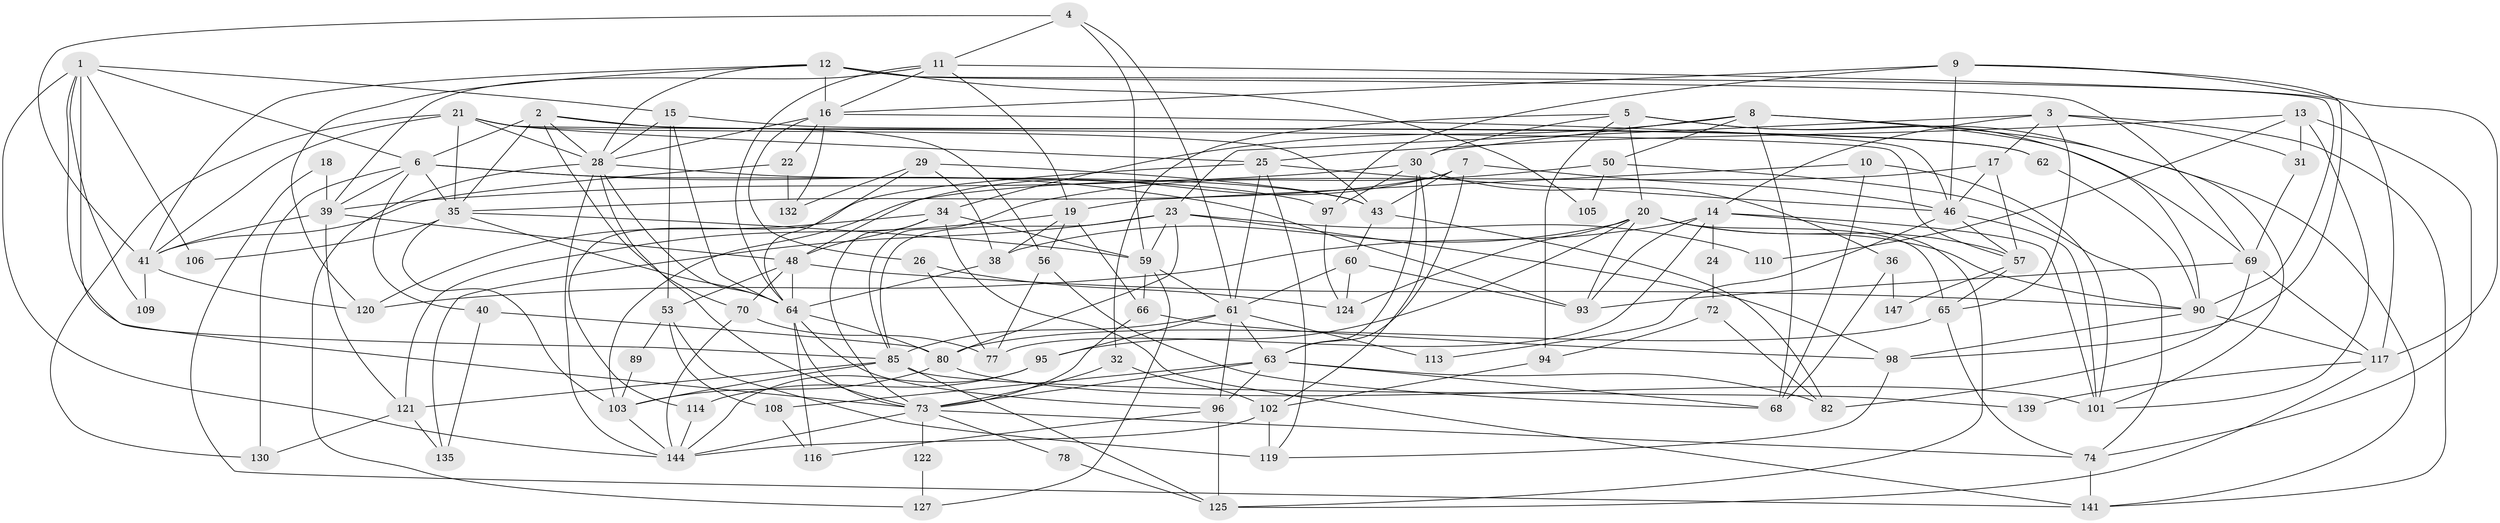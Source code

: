 // Generated by graph-tools (version 1.1) at 2025/24/03/03/25 07:24:01]
// undirected, 98 vertices, 243 edges
graph export_dot {
graph [start="1"]
  node [color=gray90,style=filled];
  1 [super="+52"];
  2 [super="+37"];
  3 [super="+91"];
  4;
  5 [super="+54"];
  6 [super="+42"];
  7;
  8 [super="+27"];
  9 [super="+138"];
  10;
  11 [super="+55"];
  12 [super="+79"];
  13 [super="+44"];
  14 [super="+123"];
  15 [super="+75"];
  16 [super="+47"];
  17;
  18;
  19 [super="+58"];
  20 [super="+92"];
  21 [super="+143"];
  22;
  23 [super="+49"];
  24;
  25 [super="+126"];
  26;
  28 [super="+33"];
  29;
  30 [super="+87"];
  31;
  32;
  34 [super="+71"];
  35 [super="+51"];
  36;
  38;
  39 [super="+104"];
  40;
  41 [super="+45"];
  43 [super="+129"];
  46 [super="+81"];
  48;
  50 [super="+67"];
  53;
  56;
  57 [super="+148"];
  59 [super="+83"];
  60 [super="+134"];
  61 [super="+136"];
  62;
  63 [super="+133"];
  64 [super="+107"];
  65;
  66;
  68 [super="+111"];
  69 [super="+112"];
  70 [super="+76"];
  72;
  73 [super="+99"];
  74 [super="+84"];
  77 [super="+88"];
  78;
  80 [super="+86"];
  82;
  85 [super="+128"];
  89;
  90 [super="+131"];
  93 [super="+100"];
  94;
  95;
  96;
  97;
  98 [super="+142"];
  101 [super="+118"];
  102;
  103 [super="+115"];
  105;
  106;
  108;
  109;
  110;
  113;
  114;
  116 [super="+137"];
  117;
  119;
  120;
  121 [super="+146"];
  122;
  124;
  125 [super="+140"];
  127;
  130;
  132;
  135;
  139;
  141;
  144 [super="+145"];
  147;
  1 -- 106;
  1 -- 85;
  1 -- 6;
  1 -- 73;
  1 -- 109;
  1 -- 144;
  1 -- 15;
  2 -- 35;
  2 -- 56;
  2 -- 62;
  2 -- 70;
  2 -- 6;
  2 -- 28;
  3 -- 65;
  3 -- 14;
  3 -- 17;
  3 -- 141;
  3 -- 31;
  3 -- 23;
  4 -- 59;
  4 -- 11;
  4 -- 61;
  4 -- 41;
  5 -- 69;
  5 -- 30;
  5 -- 94;
  5 -- 141;
  5 -- 32;
  5 -- 20;
  6 -- 40;
  6 -- 97;
  6 -- 130;
  6 -- 39;
  6 -- 35;
  6 -- 93;
  7 -- 43;
  7 -- 48;
  7 -- 46;
  7 -- 63;
  7 -- 35;
  8 -- 30;
  8 -- 34;
  8 -- 50;
  8 -- 68;
  8 -- 101;
  8 -- 90;
  9 -- 97;
  9 -- 98;
  9 -- 16;
  9 -- 117;
  9 -- 46;
  10 -- 19;
  10 -- 68;
  10 -- 101;
  11 -- 117;
  11 -- 64;
  11 -- 16;
  11 -- 19;
  11 -- 39;
  12 -- 90;
  12 -- 41;
  12 -- 16;
  12 -- 120;
  12 -- 105;
  12 -- 28;
  12 -- 69;
  13 -- 31;
  13 -- 110;
  13 -- 25;
  13 -- 101;
  13 -- 74;
  14 -- 101;
  14 -- 93;
  14 -- 77;
  14 -- 24;
  14 -- 120;
  14 -- 125;
  15 -- 53;
  15 -- 62 [weight=2];
  15 -- 64;
  15 -- 28;
  16 -- 22;
  16 -- 28;
  16 -- 46;
  16 -- 26;
  16 -- 132;
  17 -- 103;
  17 -- 46;
  17 -- 57;
  18 -- 141;
  18 -- 39;
  19 -- 38;
  19 -- 121;
  19 -- 66;
  19 -- 56;
  20 -- 57;
  20 -- 93;
  20 -- 124;
  20 -- 65;
  20 -- 38;
  20 -- 95;
  20 -- 90;
  21 -- 41;
  21 -- 35 [weight=2];
  21 -- 43;
  21 -- 130;
  21 -- 57;
  21 -- 28;
  21 -- 25;
  22 -- 132;
  22 -- 41;
  23 -- 80;
  23 -- 59;
  23 -- 98;
  23 -- 85;
  23 -- 135;
  23 -- 110;
  24 -- 72;
  25 -- 119;
  25 -- 114;
  25 -- 46;
  25 -- 61;
  26 -- 124;
  26 -- 77;
  28 -- 43;
  28 -- 64;
  28 -- 144;
  28 -- 73;
  28 -- 127;
  29 -- 38;
  29 -- 132;
  29 -- 43;
  29 -- 64;
  30 -- 63;
  30 -- 36;
  30 -- 102;
  30 -- 97;
  30 -- 39;
  31 -- 69;
  32 -- 102;
  32 -- 73;
  34 -- 141;
  34 -- 48;
  34 -- 73;
  34 -- 120;
  34 -- 59;
  35 -- 103;
  35 -- 106;
  35 -- 64;
  35 -- 59;
  36 -- 147;
  36 -- 68;
  38 -- 64;
  39 -- 48;
  39 -- 121;
  39 -- 41;
  40 -- 135;
  40 -- 80;
  41 -- 109;
  41 -- 120;
  43 -- 82;
  43 -- 60;
  46 -- 113;
  46 -- 57;
  46 -- 101;
  48 -- 64;
  48 -- 53;
  48 -- 90;
  48 -- 70;
  50 -- 85;
  50 -- 105;
  50 -- 74;
  53 -- 89;
  53 -- 108;
  53 -- 119;
  56 -- 68;
  56 -- 77;
  57 -- 65;
  57 -- 147;
  59 -- 66;
  59 -- 61;
  59 -- 127;
  60 -- 61;
  60 -- 124;
  60 -- 93;
  61 -- 63;
  61 -- 96;
  61 -- 113;
  61 -- 85;
  61 -- 95;
  62 -- 90;
  63 -- 82;
  63 -- 96;
  63 -- 108;
  63 -- 73;
  63 -- 68;
  64 -- 96;
  64 -- 116;
  64 -- 73;
  64 -- 80;
  65 -- 80;
  65 -- 74;
  66 -- 73;
  66 -- 98;
  69 -- 82;
  69 -- 93;
  69 -- 117;
  70 -- 144;
  70 -- 77;
  72 -- 82;
  72 -- 94;
  73 -- 78;
  73 -- 122;
  73 -- 144;
  73 -- 74;
  74 -- 141;
  78 -- 125;
  80 -- 101;
  80 -- 103;
  85 -- 125;
  85 -- 139;
  85 -- 121;
  85 -- 103;
  89 -- 103;
  90 -- 98;
  90 -- 117;
  94 -- 102;
  95 -- 114;
  95 -- 144;
  96 -- 125;
  96 -- 116;
  97 -- 124;
  98 -- 119;
  102 -- 119;
  102 -- 144;
  103 -- 144;
  108 -- 116;
  114 -- 144;
  117 -- 139;
  117 -- 125;
  121 -- 130;
  121 -- 135;
  122 -- 127;
}
